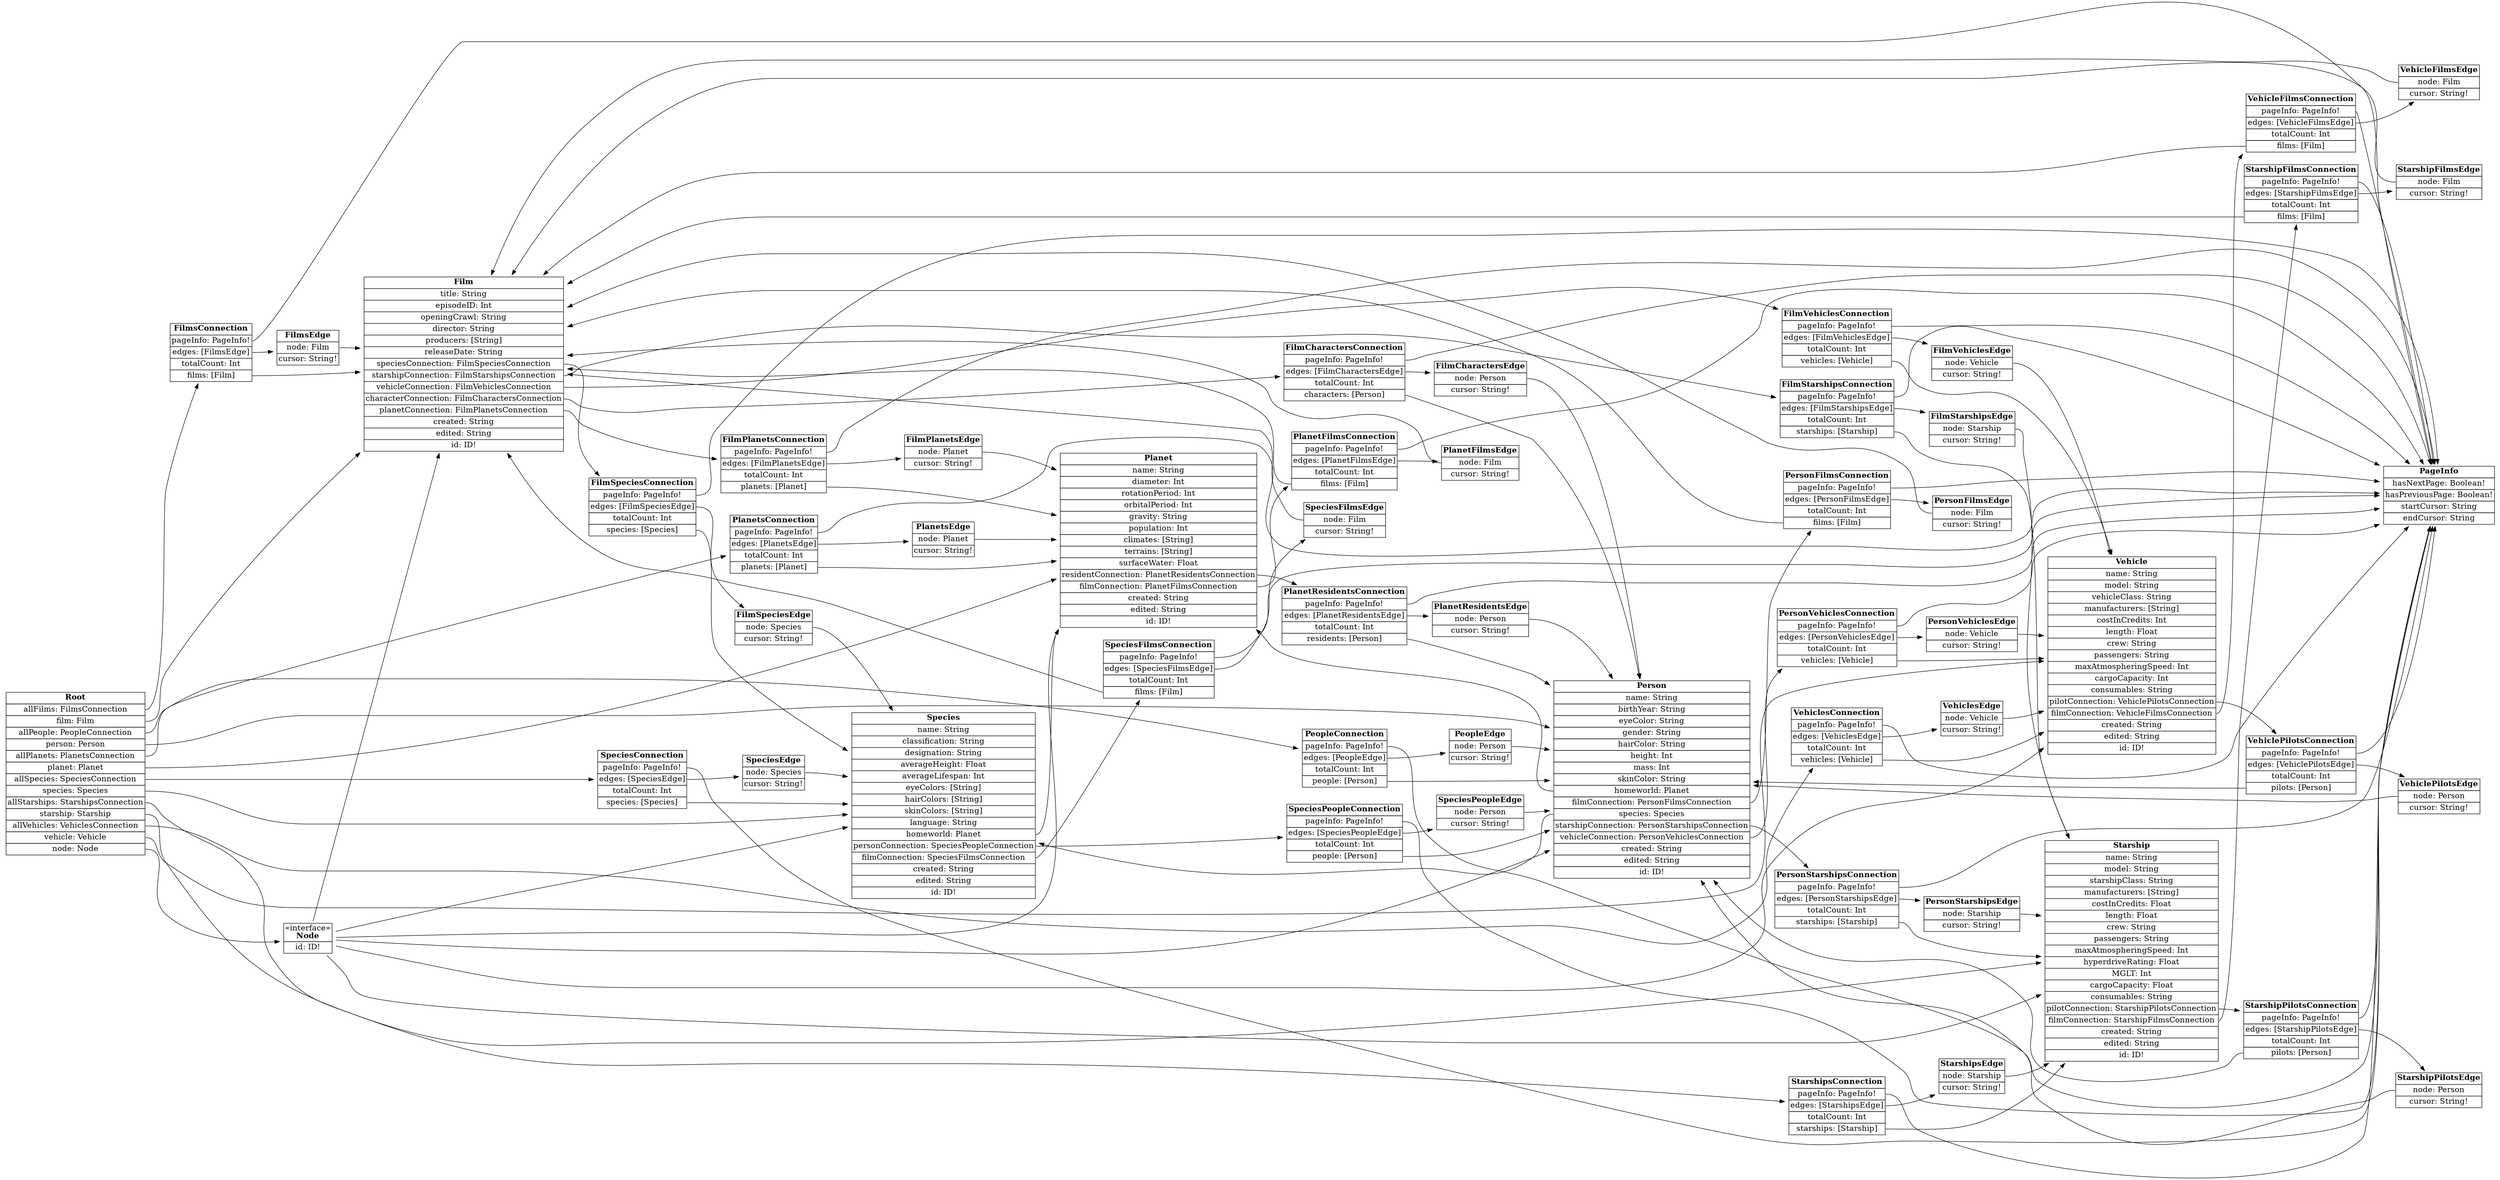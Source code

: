 digraph erd {
graph [
  rankdir = "LR"
];
node [
  fontsize = "16"
  shape = "plaintext"
];
edge [
];
"Root" [label=<<TABLE COLOR="BLACK" BORDER="0" CELLBORDER="1" CELLSPACING="0"><TR><TD PORT="__title"><FONT COLOR="BLACK"><B>Root</B></FONT></TD></TR><TR><TD ALIGN="CENTER" PORT="allFilmsport"><FONT COLOR="BLACK">allFilms: FilmsConnection</FONT></TD></TR>,<TR><TD ALIGN="CENTER" PORT="filmport"><FONT COLOR="BLACK">film: Film</FONT></TD></TR>,<TR><TD ALIGN="CENTER" PORT="allPeopleport"><FONT COLOR="BLACK">allPeople: PeopleConnection</FONT></TD></TR>,<TR><TD ALIGN="CENTER" PORT="personport"><FONT COLOR="BLACK">person: Person</FONT></TD></TR>,<TR><TD ALIGN="CENTER" PORT="allPlanetsport"><FONT COLOR="BLACK">allPlanets: PlanetsConnection</FONT></TD></TR>,<TR><TD ALIGN="CENTER" PORT="planetport"><FONT COLOR="BLACK">planet: Planet</FONT></TD></TR>,<TR><TD ALIGN="CENTER" PORT="allSpeciesport"><FONT COLOR="BLACK">allSpecies: SpeciesConnection</FONT></TD></TR>,<TR><TD ALIGN="CENTER" PORT="speciesport"><FONT COLOR="BLACK">species: Species</FONT></TD></TR>,<TR><TD ALIGN="CENTER" PORT="allStarshipsport"><FONT COLOR="BLACK">allStarships: StarshipsConnection</FONT></TD></TR>,<TR><TD ALIGN="CENTER" PORT="starshipport"><FONT COLOR="BLACK">starship: Starship</FONT></TD></TR>,<TR><TD ALIGN="CENTER" PORT="allVehiclesport"><FONT COLOR="BLACK">allVehicles: VehiclesConnection</FONT></TD></TR>,<TR><TD ALIGN="CENTER" PORT="vehicleport"><FONT COLOR="BLACK">vehicle: Vehicle</FONT></TD></TR>,<TR><TD ALIGN="CENTER" PORT="nodeport"><FONT COLOR="BLACK">node: Node</FONT></TD></TR></TABLE>>];
"FilmsConnection" [label=<<TABLE COLOR="BLACK" BORDER="0" CELLBORDER="1" CELLSPACING="0"><TR><TD PORT="__title"><FONT COLOR="BLACK"><B>FilmsConnection</B></FONT></TD></TR><TR><TD ALIGN="CENTER" PORT="pageInfoport"><FONT COLOR="BLACK">pageInfo: PageInfo!</FONT></TD></TR>,<TR><TD ALIGN="CENTER" PORT="edgesport"><FONT COLOR="BLACK">edges: [FilmsEdge]</FONT></TD></TR>,<TR><TD ALIGN="CENTER" PORT="totalCountport"><FONT COLOR="BLACK">totalCount: Int</FONT></TD></TR>,<TR><TD ALIGN="CENTER" PORT="filmsport"><FONT COLOR="BLACK">films: [Film]</FONT></TD></TR></TABLE>>];
"Film" [label=<<TABLE COLOR="BLACK" BORDER="0" CELLBORDER="1" CELLSPACING="0"><TR><TD PORT="__title"><FONT COLOR="BLACK"><B>Film</B></FONT></TD></TR><TR><TD ALIGN="CENTER" PORT="titleport"><FONT COLOR="BLACK">title: String</FONT></TD></TR>,<TR><TD ALIGN="CENTER" PORT="episodeIDport"><FONT COLOR="BLACK">episodeID: Int</FONT></TD></TR>,<TR><TD ALIGN="CENTER" PORT="openingCrawlport"><FONT COLOR="BLACK">openingCrawl: String</FONT></TD></TR>,<TR><TD ALIGN="CENTER" PORT="directorport"><FONT COLOR="BLACK">director: String</FONT></TD></TR>,<TR><TD ALIGN="CENTER" PORT="producersport"><FONT COLOR="BLACK">producers: [String]</FONT></TD></TR>,<TR><TD ALIGN="CENTER" PORT="releaseDateport"><FONT COLOR="BLACK">releaseDate: String</FONT></TD></TR>,<TR><TD ALIGN="CENTER" PORT="speciesConnectionport"><FONT COLOR="BLACK">speciesConnection: FilmSpeciesConnection</FONT></TD></TR>,<TR><TD ALIGN="CENTER" PORT="starshipConnectionport"><FONT COLOR="BLACK">starshipConnection: FilmStarshipsConnection</FONT></TD></TR>,<TR><TD ALIGN="CENTER" PORT="vehicleConnectionport"><FONT COLOR="BLACK">vehicleConnection: FilmVehiclesConnection</FONT></TD></TR>,<TR><TD ALIGN="CENTER" PORT="characterConnectionport"><FONT COLOR="BLACK">characterConnection: FilmCharactersConnection</FONT></TD></TR>,<TR><TD ALIGN="CENTER" PORT="planetConnectionport"><FONT COLOR="BLACK">planetConnection: FilmPlanetsConnection</FONT></TD></TR>,<TR><TD ALIGN="CENTER" PORT="createdport"><FONT COLOR="BLACK">created: String</FONT></TD></TR>,<TR><TD ALIGN="CENTER" PORT="editedport"><FONT COLOR="BLACK">edited: String</FONT></TD></TR>,<TR><TD ALIGN="CENTER" PORT="idport"><FONT COLOR="BLACK">id: ID!</FONT></TD></TR></TABLE>>];
"PeopleConnection" [label=<<TABLE COLOR="BLACK" BORDER="0" CELLBORDER="1" CELLSPACING="0"><TR><TD PORT="__title"><FONT COLOR="BLACK"><B>PeopleConnection</B></FONT></TD></TR><TR><TD ALIGN="CENTER" PORT="pageInfoport"><FONT COLOR="BLACK">pageInfo: PageInfo!</FONT></TD></TR>,<TR><TD ALIGN="CENTER" PORT="edgesport"><FONT COLOR="BLACK">edges: [PeopleEdge]</FONT></TD></TR>,<TR><TD ALIGN="CENTER" PORT="totalCountport"><FONT COLOR="BLACK">totalCount: Int</FONT></TD></TR>,<TR><TD ALIGN="CENTER" PORT="peopleport"><FONT COLOR="BLACK">people: [Person]</FONT></TD></TR></TABLE>>];
"Person" [label=<<TABLE COLOR="BLACK" BORDER="0" CELLBORDER="1" CELLSPACING="0"><TR><TD PORT="__title"><FONT COLOR="BLACK"><B>Person</B></FONT></TD></TR><TR><TD ALIGN="CENTER" PORT="nameport"><FONT COLOR="BLACK">name: String</FONT></TD></TR>,<TR><TD ALIGN="CENTER" PORT="birthYearport"><FONT COLOR="BLACK">birthYear: String</FONT></TD></TR>,<TR><TD ALIGN="CENTER" PORT="eyeColorport"><FONT COLOR="BLACK">eyeColor: String</FONT></TD></TR>,<TR><TD ALIGN="CENTER" PORT="genderport"><FONT COLOR="BLACK">gender: String</FONT></TD></TR>,<TR><TD ALIGN="CENTER" PORT="hairColorport"><FONT COLOR="BLACK">hairColor: String</FONT></TD></TR>,<TR><TD ALIGN="CENTER" PORT="heightport"><FONT COLOR="BLACK">height: Int</FONT></TD></TR>,<TR><TD ALIGN="CENTER" PORT="massport"><FONT COLOR="BLACK">mass: Int</FONT></TD></TR>,<TR><TD ALIGN="CENTER" PORT="skinColorport"><FONT COLOR="BLACK">skinColor: String</FONT></TD></TR>,<TR><TD ALIGN="CENTER" PORT="homeworldport"><FONT COLOR="BLACK">homeworld: Planet</FONT></TD></TR>,<TR><TD ALIGN="CENTER" PORT="filmConnectionport"><FONT COLOR="BLACK">filmConnection: PersonFilmsConnection</FONT></TD></TR>,<TR><TD ALIGN="CENTER" PORT="speciesport"><FONT COLOR="BLACK">species: Species</FONT></TD></TR>,<TR><TD ALIGN="CENTER" PORT="starshipConnectionport"><FONT COLOR="BLACK">starshipConnection: PersonStarshipsConnection</FONT></TD></TR>,<TR><TD ALIGN="CENTER" PORT="vehicleConnectionport"><FONT COLOR="BLACK">vehicleConnection: PersonVehiclesConnection</FONT></TD></TR>,<TR><TD ALIGN="CENTER" PORT="createdport"><FONT COLOR="BLACK">created: String</FONT></TD></TR>,<TR><TD ALIGN="CENTER" PORT="editedport"><FONT COLOR="BLACK">edited: String</FONT></TD></TR>,<TR><TD ALIGN="CENTER" PORT="idport"><FONT COLOR="BLACK">id: ID!</FONT></TD></TR></TABLE>>];
"PlanetsConnection" [label=<<TABLE COLOR="BLACK" BORDER="0" CELLBORDER="1" CELLSPACING="0"><TR><TD PORT="__title"><FONT COLOR="BLACK"><B>PlanetsConnection</B></FONT></TD></TR><TR><TD ALIGN="CENTER" PORT="pageInfoport"><FONT COLOR="BLACK">pageInfo: PageInfo!</FONT></TD></TR>,<TR><TD ALIGN="CENTER" PORT="edgesport"><FONT COLOR="BLACK">edges: [PlanetsEdge]</FONT></TD></TR>,<TR><TD ALIGN="CENTER" PORT="totalCountport"><FONT COLOR="BLACK">totalCount: Int</FONT></TD></TR>,<TR><TD ALIGN="CENTER" PORT="planetsport"><FONT COLOR="BLACK">planets: [Planet]</FONT></TD></TR></TABLE>>];
"Planet" [label=<<TABLE COLOR="BLACK" BORDER="0" CELLBORDER="1" CELLSPACING="0"><TR><TD PORT="__title"><FONT COLOR="BLACK"><B>Planet</B></FONT></TD></TR><TR><TD ALIGN="CENTER" PORT="nameport"><FONT COLOR="BLACK">name: String</FONT></TD></TR>,<TR><TD ALIGN="CENTER" PORT="diameterport"><FONT COLOR="BLACK">diameter: Int</FONT></TD></TR>,<TR><TD ALIGN="CENTER" PORT="rotationPeriodport"><FONT COLOR="BLACK">rotationPeriod: Int</FONT></TD></TR>,<TR><TD ALIGN="CENTER" PORT="orbitalPeriodport"><FONT COLOR="BLACK">orbitalPeriod: Int</FONT></TD></TR>,<TR><TD ALIGN="CENTER" PORT="gravityport"><FONT COLOR="BLACK">gravity: String</FONT></TD></TR>,<TR><TD ALIGN="CENTER" PORT="populationport"><FONT COLOR="BLACK">population: Int</FONT></TD></TR>,<TR><TD ALIGN="CENTER" PORT="climatesport"><FONT COLOR="BLACK">climates: [String]</FONT></TD></TR>,<TR><TD ALIGN="CENTER" PORT="terrainsport"><FONT COLOR="BLACK">terrains: [String]</FONT></TD></TR>,<TR><TD ALIGN="CENTER" PORT="surfaceWaterport"><FONT COLOR="BLACK">surfaceWater: Float</FONT></TD></TR>,<TR><TD ALIGN="CENTER" PORT="residentConnectionport"><FONT COLOR="BLACK">residentConnection: PlanetResidentsConnection</FONT></TD></TR>,<TR><TD ALIGN="CENTER" PORT="filmConnectionport"><FONT COLOR="BLACK">filmConnection: PlanetFilmsConnection</FONT></TD></TR>,<TR><TD ALIGN="CENTER" PORT="createdport"><FONT COLOR="BLACK">created: String</FONT></TD></TR>,<TR><TD ALIGN="CENTER" PORT="editedport"><FONT COLOR="BLACK">edited: String</FONT></TD></TR>,<TR><TD ALIGN="CENTER" PORT="idport"><FONT COLOR="BLACK">id: ID!</FONT></TD></TR></TABLE>>];
"SpeciesConnection" [label=<<TABLE COLOR="BLACK" BORDER="0" CELLBORDER="1" CELLSPACING="0"><TR><TD PORT="__title"><FONT COLOR="BLACK"><B>SpeciesConnection</B></FONT></TD></TR><TR><TD ALIGN="CENTER" PORT="pageInfoport"><FONT COLOR="BLACK">pageInfo: PageInfo!</FONT></TD></TR>,<TR><TD ALIGN="CENTER" PORT="edgesport"><FONT COLOR="BLACK">edges: [SpeciesEdge]</FONT></TD></TR>,<TR><TD ALIGN="CENTER" PORT="totalCountport"><FONT COLOR="BLACK">totalCount: Int</FONT></TD></TR>,<TR><TD ALIGN="CENTER" PORT="speciesport"><FONT COLOR="BLACK">species: [Species]</FONT></TD></TR></TABLE>>];
"Species" [label=<<TABLE COLOR="BLACK" BORDER="0" CELLBORDER="1" CELLSPACING="0"><TR><TD PORT="__title"><FONT COLOR="BLACK"><B>Species</B></FONT></TD></TR><TR><TD ALIGN="CENTER" PORT="nameport"><FONT COLOR="BLACK">name: String</FONT></TD></TR>,<TR><TD ALIGN="CENTER" PORT="classificationport"><FONT COLOR="BLACK">classification: String</FONT></TD></TR>,<TR><TD ALIGN="CENTER" PORT="designationport"><FONT COLOR="BLACK">designation: String</FONT></TD></TR>,<TR><TD ALIGN="CENTER" PORT="averageHeightport"><FONT COLOR="BLACK">averageHeight: Float</FONT></TD></TR>,<TR><TD ALIGN="CENTER" PORT="averageLifespanport"><FONT COLOR="BLACK">averageLifespan: Int</FONT></TD></TR>,<TR><TD ALIGN="CENTER" PORT="eyeColorsport"><FONT COLOR="BLACK">eyeColors: [String]</FONT></TD></TR>,<TR><TD ALIGN="CENTER" PORT="hairColorsport"><FONT COLOR="BLACK">hairColors: [String]</FONT></TD></TR>,<TR><TD ALIGN="CENTER" PORT="skinColorsport"><FONT COLOR="BLACK">skinColors: [String]</FONT></TD></TR>,<TR><TD ALIGN="CENTER" PORT="languageport"><FONT COLOR="BLACK">language: String</FONT></TD></TR>,<TR><TD ALIGN="CENTER" PORT="homeworldport"><FONT COLOR="BLACK">homeworld: Planet</FONT></TD></TR>,<TR><TD ALIGN="CENTER" PORT="personConnectionport"><FONT COLOR="BLACK">personConnection: SpeciesPeopleConnection</FONT></TD></TR>,<TR><TD ALIGN="CENTER" PORT="filmConnectionport"><FONT COLOR="BLACK">filmConnection: SpeciesFilmsConnection</FONT></TD></TR>,<TR><TD ALIGN="CENTER" PORT="createdport"><FONT COLOR="BLACK">created: String</FONT></TD></TR>,<TR><TD ALIGN="CENTER" PORT="editedport"><FONT COLOR="BLACK">edited: String</FONT></TD></TR>,<TR><TD ALIGN="CENTER" PORT="idport"><FONT COLOR="BLACK">id: ID!</FONT></TD></TR></TABLE>>];
"StarshipsConnection" [label=<<TABLE COLOR="BLACK" BORDER="0" CELLBORDER="1" CELLSPACING="0"><TR><TD PORT="__title"><FONT COLOR="BLACK"><B>StarshipsConnection</B></FONT></TD></TR><TR><TD ALIGN="CENTER" PORT="pageInfoport"><FONT COLOR="BLACK">pageInfo: PageInfo!</FONT></TD></TR>,<TR><TD ALIGN="CENTER" PORT="edgesport"><FONT COLOR="BLACK">edges: [StarshipsEdge]</FONT></TD></TR>,<TR><TD ALIGN="CENTER" PORT="totalCountport"><FONT COLOR="BLACK">totalCount: Int</FONT></TD></TR>,<TR><TD ALIGN="CENTER" PORT="starshipsport"><FONT COLOR="BLACK">starships: [Starship]</FONT></TD></TR></TABLE>>];
"Starship" [label=<<TABLE COLOR="BLACK" BORDER="0" CELLBORDER="1" CELLSPACING="0"><TR><TD PORT="__title"><FONT COLOR="BLACK"><B>Starship</B></FONT></TD></TR><TR><TD ALIGN="CENTER" PORT="nameport"><FONT COLOR="BLACK">name: String</FONT></TD></TR>,<TR><TD ALIGN="CENTER" PORT="modelport"><FONT COLOR="BLACK">model: String</FONT></TD></TR>,<TR><TD ALIGN="CENTER" PORT="starshipClassport"><FONT COLOR="BLACK">starshipClass: String</FONT></TD></TR>,<TR><TD ALIGN="CENTER" PORT="manufacturersport"><FONT COLOR="BLACK">manufacturers: [String]</FONT></TD></TR>,<TR><TD ALIGN="CENTER" PORT="costInCreditsport"><FONT COLOR="BLACK">costInCredits: Float</FONT></TD></TR>,<TR><TD ALIGN="CENTER" PORT="lengthport"><FONT COLOR="BLACK">length: Float</FONT></TD></TR>,<TR><TD ALIGN="CENTER" PORT="crewport"><FONT COLOR="BLACK">crew: String</FONT></TD></TR>,<TR><TD ALIGN="CENTER" PORT="passengersport"><FONT COLOR="BLACK">passengers: String</FONT></TD></TR>,<TR><TD ALIGN="CENTER" PORT="maxAtmospheringSpeedport"><FONT COLOR="BLACK">maxAtmospheringSpeed: Int</FONT></TD></TR>,<TR><TD ALIGN="CENTER" PORT="hyperdriveRatingport"><FONT COLOR="BLACK">hyperdriveRating: Float</FONT></TD></TR>,<TR><TD ALIGN="CENTER" PORT="MGLTport"><FONT COLOR="BLACK">MGLT: Int</FONT></TD></TR>,<TR><TD ALIGN="CENTER" PORT="cargoCapacityport"><FONT COLOR="BLACK">cargoCapacity: Float</FONT></TD></TR>,<TR><TD ALIGN="CENTER" PORT="consumablesport"><FONT COLOR="BLACK">consumables: String</FONT></TD></TR>,<TR><TD ALIGN="CENTER" PORT="pilotConnectionport"><FONT COLOR="BLACK">pilotConnection: StarshipPilotsConnection</FONT></TD></TR>,<TR><TD ALIGN="CENTER" PORT="filmConnectionport"><FONT COLOR="BLACK">filmConnection: StarshipFilmsConnection</FONT></TD></TR>,<TR><TD ALIGN="CENTER" PORT="createdport"><FONT COLOR="BLACK">created: String</FONT></TD></TR>,<TR><TD ALIGN="CENTER" PORT="editedport"><FONT COLOR="BLACK">edited: String</FONT></TD></TR>,<TR><TD ALIGN="CENTER" PORT="idport"><FONT COLOR="BLACK">id: ID!</FONT></TD></TR></TABLE>>];
"VehiclesConnection" [label=<<TABLE COLOR="BLACK" BORDER="0" CELLBORDER="1" CELLSPACING="0"><TR><TD PORT="__title"><FONT COLOR="BLACK"><B>VehiclesConnection</B></FONT></TD></TR><TR><TD ALIGN="CENTER" PORT="pageInfoport"><FONT COLOR="BLACK">pageInfo: PageInfo!</FONT></TD></TR>,<TR><TD ALIGN="CENTER" PORT="edgesport"><FONT COLOR="BLACK">edges: [VehiclesEdge]</FONT></TD></TR>,<TR><TD ALIGN="CENTER" PORT="totalCountport"><FONT COLOR="BLACK">totalCount: Int</FONT></TD></TR>,<TR><TD ALIGN="CENTER" PORT="vehiclesport"><FONT COLOR="BLACK">vehicles: [Vehicle]</FONT></TD></TR></TABLE>>];
"Vehicle" [label=<<TABLE COLOR="BLACK" BORDER="0" CELLBORDER="1" CELLSPACING="0"><TR><TD PORT="__title"><FONT COLOR="BLACK"><B>Vehicle</B></FONT></TD></TR><TR><TD ALIGN="CENTER" PORT="nameport"><FONT COLOR="BLACK">name: String</FONT></TD></TR>,<TR><TD ALIGN="CENTER" PORT="modelport"><FONT COLOR="BLACK">model: String</FONT></TD></TR>,<TR><TD ALIGN="CENTER" PORT="vehicleClassport"><FONT COLOR="BLACK">vehicleClass: String</FONT></TD></TR>,<TR><TD ALIGN="CENTER" PORT="manufacturersport"><FONT COLOR="BLACK">manufacturers: [String]</FONT></TD></TR>,<TR><TD ALIGN="CENTER" PORT="costInCreditsport"><FONT COLOR="BLACK">costInCredits: Int</FONT></TD></TR>,<TR><TD ALIGN="CENTER" PORT="lengthport"><FONT COLOR="BLACK">length: Float</FONT></TD></TR>,<TR><TD ALIGN="CENTER" PORT="crewport"><FONT COLOR="BLACK">crew: String</FONT></TD></TR>,<TR><TD ALIGN="CENTER" PORT="passengersport"><FONT COLOR="BLACK">passengers: String</FONT></TD></TR>,<TR><TD ALIGN="CENTER" PORT="maxAtmospheringSpeedport"><FONT COLOR="BLACK">maxAtmospheringSpeed: Int</FONT></TD></TR>,<TR><TD ALIGN="CENTER" PORT="cargoCapacityport"><FONT COLOR="BLACK">cargoCapacity: Int</FONT></TD></TR>,<TR><TD ALIGN="CENTER" PORT="consumablesport"><FONT COLOR="BLACK">consumables: String</FONT></TD></TR>,<TR><TD ALIGN="CENTER" PORT="pilotConnectionport"><FONT COLOR="BLACK">pilotConnection: VehiclePilotsConnection</FONT></TD></TR>,<TR><TD ALIGN="CENTER" PORT="filmConnectionport"><FONT COLOR="BLACK">filmConnection: VehicleFilmsConnection</FONT></TD></TR>,<TR><TD ALIGN="CENTER" PORT="createdport"><FONT COLOR="BLACK">created: String</FONT></TD></TR>,<TR><TD ALIGN="CENTER" PORT="editedport"><FONT COLOR="BLACK">edited: String</FONT></TD></TR>,<TR><TD ALIGN="CENTER" PORT="idport"><FONT COLOR="BLACK">id: ID!</FONT></TD></TR></TABLE>>];
"PageInfo" [label=<<TABLE COLOR="BLACK" BORDER="0" CELLBORDER="1" CELLSPACING="0"><TR><TD PORT="__title"><FONT COLOR="BLACK"><B>PageInfo</B></FONT></TD></TR><TR><TD ALIGN="CENTER" PORT="hasNextPageport"><FONT COLOR="BLACK">hasNextPage: Boolean!</FONT></TD></TR>,<TR><TD ALIGN="CENTER" PORT="hasPreviousPageport"><FONT COLOR="BLACK">hasPreviousPage: Boolean!</FONT></TD></TR>,<TR><TD ALIGN="CENTER" PORT="startCursorport"><FONT COLOR="BLACK">startCursor: String</FONT></TD></TR>,<TR><TD ALIGN="CENTER" PORT="endCursorport"><FONT COLOR="BLACK">endCursor: String</FONT></TD></TR></TABLE>>];
"FilmsEdge" [label=<<TABLE COLOR="BLACK" BORDER="0" CELLBORDER="1" CELLSPACING="0"><TR><TD PORT="__title"><FONT COLOR="BLACK"><B>FilmsEdge</B></FONT></TD></TR><TR><TD ALIGN="CENTER" PORT="nodeport"><FONT COLOR="BLACK">node: Film</FONT></TD></TR>,<TR><TD ALIGN="CENTER" PORT="cursorport"><FONT COLOR="BLACK">cursor: String!</FONT></TD></TR></TABLE>>];
"FilmSpeciesConnection" [label=<<TABLE COLOR="BLACK" BORDER="0" CELLBORDER="1" CELLSPACING="0"><TR><TD PORT="__title"><FONT COLOR="BLACK"><B>FilmSpeciesConnection</B></FONT></TD></TR><TR><TD ALIGN="CENTER" PORT="pageInfoport"><FONT COLOR="BLACK">pageInfo: PageInfo!</FONT></TD></TR>,<TR><TD ALIGN="CENTER" PORT="edgesport"><FONT COLOR="BLACK">edges: [FilmSpeciesEdge]</FONT></TD></TR>,<TR><TD ALIGN="CENTER" PORT="totalCountport"><FONT COLOR="BLACK">totalCount: Int</FONT></TD></TR>,<TR><TD ALIGN="CENTER" PORT="speciesport"><FONT COLOR="BLACK">species: [Species]</FONT></TD></TR></TABLE>>];
"FilmStarshipsConnection" [label=<<TABLE COLOR="BLACK" BORDER="0" CELLBORDER="1" CELLSPACING="0"><TR><TD PORT="__title"><FONT COLOR="BLACK"><B>FilmStarshipsConnection</B></FONT></TD></TR><TR><TD ALIGN="CENTER" PORT="pageInfoport"><FONT COLOR="BLACK">pageInfo: PageInfo!</FONT></TD></TR>,<TR><TD ALIGN="CENTER" PORT="edgesport"><FONT COLOR="BLACK">edges: [FilmStarshipsEdge]</FONT></TD></TR>,<TR><TD ALIGN="CENTER" PORT="totalCountport"><FONT COLOR="BLACK">totalCount: Int</FONT></TD></TR>,<TR><TD ALIGN="CENTER" PORT="starshipsport"><FONT COLOR="BLACK">starships: [Starship]</FONT></TD></TR></TABLE>>];
"FilmVehiclesConnection" [label=<<TABLE COLOR="BLACK" BORDER="0" CELLBORDER="1" CELLSPACING="0"><TR><TD PORT="__title"><FONT COLOR="BLACK"><B>FilmVehiclesConnection</B></FONT></TD></TR><TR><TD ALIGN="CENTER" PORT="pageInfoport"><FONT COLOR="BLACK">pageInfo: PageInfo!</FONT></TD></TR>,<TR><TD ALIGN="CENTER" PORT="edgesport"><FONT COLOR="BLACK">edges: [FilmVehiclesEdge]</FONT></TD></TR>,<TR><TD ALIGN="CENTER" PORT="totalCountport"><FONT COLOR="BLACK">totalCount: Int</FONT></TD></TR>,<TR><TD ALIGN="CENTER" PORT="vehiclesport"><FONT COLOR="BLACK">vehicles: [Vehicle]</FONT></TD></TR></TABLE>>];
"FilmCharactersConnection" [label=<<TABLE COLOR="BLACK" BORDER="0" CELLBORDER="1" CELLSPACING="0"><TR><TD PORT="__title"><FONT COLOR="BLACK"><B>FilmCharactersConnection</B></FONT></TD></TR><TR><TD ALIGN="CENTER" PORT="pageInfoport"><FONT COLOR="BLACK">pageInfo: PageInfo!</FONT></TD></TR>,<TR><TD ALIGN="CENTER" PORT="edgesport"><FONT COLOR="BLACK">edges: [FilmCharactersEdge]</FONT></TD></TR>,<TR><TD ALIGN="CENTER" PORT="totalCountport"><FONT COLOR="BLACK">totalCount: Int</FONT></TD></TR>,<TR><TD ALIGN="CENTER" PORT="charactersport"><FONT COLOR="BLACK">characters: [Person]</FONT></TD></TR></TABLE>>];
"FilmPlanetsConnection" [label=<<TABLE COLOR="BLACK" BORDER="0" CELLBORDER="1" CELLSPACING="0"><TR><TD PORT="__title"><FONT COLOR="BLACK"><B>FilmPlanetsConnection</B></FONT></TD></TR><TR><TD ALIGN="CENTER" PORT="pageInfoport"><FONT COLOR="BLACK">pageInfo: PageInfo!</FONT></TD></TR>,<TR><TD ALIGN="CENTER" PORT="edgesport"><FONT COLOR="BLACK">edges: [FilmPlanetsEdge]</FONT></TD></TR>,<TR><TD ALIGN="CENTER" PORT="totalCountport"><FONT COLOR="BLACK">totalCount: Int</FONT></TD></TR>,<TR><TD ALIGN="CENTER" PORT="planetsport"><FONT COLOR="BLACK">planets: [Planet]</FONT></TD></TR></TABLE>>];
"PeopleEdge" [label=<<TABLE COLOR="BLACK" BORDER="0" CELLBORDER="1" CELLSPACING="0"><TR><TD PORT="__title"><FONT COLOR="BLACK"><B>PeopleEdge</B></FONT></TD></TR><TR><TD ALIGN="CENTER" PORT="nodeport"><FONT COLOR="BLACK">node: Person</FONT></TD></TR>,<TR><TD ALIGN="CENTER" PORT="cursorport"><FONT COLOR="BLACK">cursor: String!</FONT></TD></TR></TABLE>>];
"PersonFilmsConnection" [label=<<TABLE COLOR="BLACK" BORDER="0" CELLBORDER="1" CELLSPACING="0"><TR><TD PORT="__title"><FONT COLOR="BLACK"><B>PersonFilmsConnection</B></FONT></TD></TR><TR><TD ALIGN="CENTER" PORT="pageInfoport"><FONT COLOR="BLACK">pageInfo: PageInfo!</FONT></TD></TR>,<TR><TD ALIGN="CENTER" PORT="edgesport"><FONT COLOR="BLACK">edges: [PersonFilmsEdge]</FONT></TD></TR>,<TR><TD ALIGN="CENTER" PORT="totalCountport"><FONT COLOR="BLACK">totalCount: Int</FONT></TD></TR>,<TR><TD ALIGN="CENTER" PORT="filmsport"><FONT COLOR="BLACK">films: [Film]</FONT></TD></TR></TABLE>>];
"PersonStarshipsConnection" [label=<<TABLE COLOR="BLACK" BORDER="0" CELLBORDER="1" CELLSPACING="0"><TR><TD PORT="__title"><FONT COLOR="BLACK"><B>PersonStarshipsConnection</B></FONT></TD></TR><TR><TD ALIGN="CENTER" PORT="pageInfoport"><FONT COLOR="BLACK">pageInfo: PageInfo!</FONT></TD></TR>,<TR><TD ALIGN="CENTER" PORT="edgesport"><FONT COLOR="BLACK">edges: [PersonStarshipsEdge]</FONT></TD></TR>,<TR><TD ALIGN="CENTER" PORT="totalCountport"><FONT COLOR="BLACK">totalCount: Int</FONT></TD></TR>,<TR><TD ALIGN="CENTER" PORT="starshipsport"><FONT COLOR="BLACK">starships: [Starship]</FONT></TD></TR></TABLE>>];
"PersonVehiclesConnection" [label=<<TABLE COLOR="BLACK" BORDER="0" CELLBORDER="1" CELLSPACING="0"><TR><TD PORT="__title"><FONT COLOR="BLACK"><B>PersonVehiclesConnection</B></FONT></TD></TR><TR><TD ALIGN="CENTER" PORT="pageInfoport"><FONT COLOR="BLACK">pageInfo: PageInfo!</FONT></TD></TR>,<TR><TD ALIGN="CENTER" PORT="edgesport"><FONT COLOR="BLACK">edges: [PersonVehiclesEdge]</FONT></TD></TR>,<TR><TD ALIGN="CENTER" PORT="totalCountport"><FONT COLOR="BLACK">totalCount: Int</FONT></TD></TR>,<TR><TD ALIGN="CENTER" PORT="vehiclesport"><FONT COLOR="BLACK">vehicles: [Vehicle]</FONT></TD></TR></TABLE>>];
"PlanetsEdge" [label=<<TABLE COLOR="BLACK" BORDER="0" CELLBORDER="1" CELLSPACING="0"><TR><TD PORT="__title"><FONT COLOR="BLACK"><B>PlanetsEdge</B></FONT></TD></TR><TR><TD ALIGN="CENTER" PORT="nodeport"><FONT COLOR="BLACK">node: Planet</FONT></TD></TR>,<TR><TD ALIGN="CENTER" PORT="cursorport"><FONT COLOR="BLACK">cursor: String!</FONT></TD></TR></TABLE>>];
"PlanetResidentsConnection" [label=<<TABLE COLOR="BLACK" BORDER="0" CELLBORDER="1" CELLSPACING="0"><TR><TD PORT="__title"><FONT COLOR="BLACK"><B>PlanetResidentsConnection</B></FONT></TD></TR><TR><TD ALIGN="CENTER" PORT="pageInfoport"><FONT COLOR="BLACK">pageInfo: PageInfo!</FONT></TD></TR>,<TR><TD ALIGN="CENTER" PORT="edgesport"><FONT COLOR="BLACK">edges: [PlanetResidentsEdge]</FONT></TD></TR>,<TR><TD ALIGN="CENTER" PORT="totalCountport"><FONT COLOR="BLACK">totalCount: Int</FONT></TD></TR>,<TR><TD ALIGN="CENTER" PORT="residentsport"><FONT COLOR="BLACK">residents: [Person]</FONT></TD></TR></TABLE>>];
"PlanetFilmsConnection" [label=<<TABLE COLOR="BLACK" BORDER="0" CELLBORDER="1" CELLSPACING="0"><TR><TD PORT="__title"><FONT COLOR="BLACK"><B>PlanetFilmsConnection</B></FONT></TD></TR><TR><TD ALIGN="CENTER" PORT="pageInfoport"><FONT COLOR="BLACK">pageInfo: PageInfo!</FONT></TD></TR>,<TR><TD ALIGN="CENTER" PORT="edgesport"><FONT COLOR="BLACK">edges: [PlanetFilmsEdge]</FONT></TD></TR>,<TR><TD ALIGN="CENTER" PORT="totalCountport"><FONT COLOR="BLACK">totalCount: Int</FONT></TD></TR>,<TR><TD ALIGN="CENTER" PORT="filmsport"><FONT COLOR="BLACK">films: [Film]</FONT></TD></TR></TABLE>>];
"SpeciesEdge" [label=<<TABLE COLOR="BLACK" BORDER="0" CELLBORDER="1" CELLSPACING="0"><TR><TD PORT="__title"><FONT COLOR="BLACK"><B>SpeciesEdge</B></FONT></TD></TR><TR><TD ALIGN="CENTER" PORT="nodeport"><FONT COLOR="BLACK">node: Species</FONT></TD></TR>,<TR><TD ALIGN="CENTER" PORT="cursorport"><FONT COLOR="BLACK">cursor: String!</FONT></TD></TR></TABLE>>];
"SpeciesPeopleConnection" [label=<<TABLE COLOR="BLACK" BORDER="0" CELLBORDER="1" CELLSPACING="0"><TR><TD PORT="__title"><FONT COLOR="BLACK"><B>SpeciesPeopleConnection</B></FONT></TD></TR><TR><TD ALIGN="CENTER" PORT="pageInfoport"><FONT COLOR="BLACK">pageInfo: PageInfo!</FONT></TD></TR>,<TR><TD ALIGN="CENTER" PORT="edgesport"><FONT COLOR="BLACK">edges: [SpeciesPeopleEdge]</FONT></TD></TR>,<TR><TD ALIGN="CENTER" PORT="totalCountport"><FONT COLOR="BLACK">totalCount: Int</FONT></TD></TR>,<TR><TD ALIGN="CENTER" PORT="peopleport"><FONT COLOR="BLACK">people: [Person]</FONT></TD></TR></TABLE>>];
"SpeciesFilmsConnection" [label=<<TABLE COLOR="BLACK" BORDER="0" CELLBORDER="1" CELLSPACING="0"><TR><TD PORT="__title"><FONT COLOR="BLACK"><B>SpeciesFilmsConnection</B></FONT></TD></TR><TR><TD ALIGN="CENTER" PORT="pageInfoport"><FONT COLOR="BLACK">pageInfo: PageInfo!</FONT></TD></TR>,<TR><TD ALIGN="CENTER" PORT="edgesport"><FONT COLOR="BLACK">edges: [SpeciesFilmsEdge]</FONT></TD></TR>,<TR><TD ALIGN="CENTER" PORT="totalCountport"><FONT COLOR="BLACK">totalCount: Int</FONT></TD></TR>,<TR><TD ALIGN="CENTER" PORT="filmsport"><FONT COLOR="BLACK">films: [Film]</FONT></TD></TR></TABLE>>];
"StarshipsEdge" [label=<<TABLE COLOR="BLACK" BORDER="0" CELLBORDER="1" CELLSPACING="0"><TR><TD PORT="__title"><FONT COLOR="BLACK"><B>StarshipsEdge</B></FONT></TD></TR><TR><TD ALIGN="CENTER" PORT="nodeport"><FONT COLOR="BLACK">node: Starship</FONT></TD></TR>,<TR><TD ALIGN="CENTER" PORT="cursorport"><FONT COLOR="BLACK">cursor: String!</FONT></TD></TR></TABLE>>];
"StarshipPilotsConnection" [label=<<TABLE COLOR="BLACK" BORDER="0" CELLBORDER="1" CELLSPACING="0"><TR><TD PORT="__title"><FONT COLOR="BLACK"><B>StarshipPilotsConnection</B></FONT></TD></TR><TR><TD ALIGN="CENTER" PORT="pageInfoport"><FONT COLOR="BLACK">pageInfo: PageInfo!</FONT></TD></TR>,<TR><TD ALIGN="CENTER" PORT="edgesport"><FONT COLOR="BLACK">edges: [StarshipPilotsEdge]</FONT></TD></TR>,<TR><TD ALIGN="CENTER" PORT="totalCountport"><FONT COLOR="BLACK">totalCount: Int</FONT></TD></TR>,<TR><TD ALIGN="CENTER" PORT="pilotsport"><FONT COLOR="BLACK">pilots: [Person]</FONT></TD></TR></TABLE>>];
"StarshipFilmsConnection" [label=<<TABLE COLOR="BLACK" BORDER="0" CELLBORDER="1" CELLSPACING="0"><TR><TD PORT="__title"><FONT COLOR="BLACK"><B>StarshipFilmsConnection</B></FONT></TD></TR><TR><TD ALIGN="CENTER" PORT="pageInfoport"><FONT COLOR="BLACK">pageInfo: PageInfo!</FONT></TD></TR>,<TR><TD ALIGN="CENTER" PORT="edgesport"><FONT COLOR="BLACK">edges: [StarshipFilmsEdge]</FONT></TD></TR>,<TR><TD ALIGN="CENTER" PORT="totalCountport"><FONT COLOR="BLACK">totalCount: Int</FONT></TD></TR>,<TR><TD ALIGN="CENTER" PORT="filmsport"><FONT COLOR="BLACK">films: [Film]</FONT></TD></TR></TABLE>>];
"VehiclesEdge" [label=<<TABLE COLOR="BLACK" BORDER="0" CELLBORDER="1" CELLSPACING="0"><TR><TD PORT="__title"><FONT COLOR="BLACK"><B>VehiclesEdge</B></FONT></TD></TR><TR><TD ALIGN="CENTER" PORT="nodeport"><FONT COLOR="BLACK">node: Vehicle</FONT></TD></TR>,<TR><TD ALIGN="CENTER" PORT="cursorport"><FONT COLOR="BLACK">cursor: String!</FONT></TD></TR></TABLE>>];
"VehiclePilotsConnection" [label=<<TABLE COLOR="BLACK" BORDER="0" CELLBORDER="1" CELLSPACING="0"><TR><TD PORT="__title"><FONT COLOR="BLACK"><B>VehiclePilotsConnection</B></FONT></TD></TR><TR><TD ALIGN="CENTER" PORT="pageInfoport"><FONT COLOR="BLACK">pageInfo: PageInfo!</FONT></TD></TR>,<TR><TD ALIGN="CENTER" PORT="edgesport"><FONT COLOR="BLACK">edges: [VehiclePilotsEdge]</FONT></TD></TR>,<TR><TD ALIGN="CENTER" PORT="totalCountport"><FONT COLOR="BLACK">totalCount: Int</FONT></TD></TR>,<TR><TD ALIGN="CENTER" PORT="pilotsport"><FONT COLOR="BLACK">pilots: [Person]</FONT></TD></TR></TABLE>>];
"VehicleFilmsConnection" [label=<<TABLE COLOR="BLACK" BORDER="0" CELLBORDER="1" CELLSPACING="0"><TR><TD PORT="__title"><FONT COLOR="BLACK"><B>VehicleFilmsConnection</B></FONT></TD></TR><TR><TD ALIGN="CENTER" PORT="pageInfoport"><FONT COLOR="BLACK">pageInfo: PageInfo!</FONT></TD></TR>,<TR><TD ALIGN="CENTER" PORT="edgesport"><FONT COLOR="BLACK">edges: [VehicleFilmsEdge]</FONT></TD></TR>,<TR><TD ALIGN="CENTER" PORT="totalCountport"><FONT COLOR="BLACK">totalCount: Int</FONT></TD></TR>,<TR><TD ALIGN="CENTER" PORT="filmsport"><FONT COLOR="BLACK">films: [Film]</FONT></TD></TR></TABLE>>];
"FilmSpeciesEdge" [label=<<TABLE COLOR="BLACK" BORDER="0" CELLBORDER="1" CELLSPACING="0"><TR><TD PORT="__title"><FONT COLOR="BLACK"><B>FilmSpeciesEdge</B></FONT></TD></TR><TR><TD ALIGN="CENTER" PORT="nodeport"><FONT COLOR="BLACK">node: Species</FONT></TD></TR>,<TR><TD ALIGN="CENTER" PORT="cursorport"><FONT COLOR="BLACK">cursor: String!</FONT></TD></TR></TABLE>>];
"FilmStarshipsEdge" [label=<<TABLE COLOR="BLACK" BORDER="0" CELLBORDER="1" CELLSPACING="0"><TR><TD PORT="__title"><FONT COLOR="BLACK"><B>FilmStarshipsEdge</B></FONT></TD></TR><TR><TD ALIGN="CENTER" PORT="nodeport"><FONT COLOR="BLACK">node: Starship</FONT></TD></TR>,<TR><TD ALIGN="CENTER" PORT="cursorport"><FONT COLOR="BLACK">cursor: String!</FONT></TD></TR></TABLE>>];
"FilmVehiclesEdge" [label=<<TABLE COLOR="BLACK" BORDER="0" CELLBORDER="1" CELLSPACING="0"><TR><TD PORT="__title"><FONT COLOR="BLACK"><B>FilmVehiclesEdge</B></FONT></TD></TR><TR><TD ALIGN="CENTER" PORT="nodeport"><FONT COLOR="BLACK">node: Vehicle</FONT></TD></TR>,<TR><TD ALIGN="CENTER" PORT="cursorport"><FONT COLOR="BLACK">cursor: String!</FONT></TD></TR></TABLE>>];
"FilmCharactersEdge" [label=<<TABLE COLOR="BLACK" BORDER="0" CELLBORDER="1" CELLSPACING="0"><TR><TD PORT="__title"><FONT COLOR="BLACK"><B>FilmCharactersEdge</B></FONT></TD></TR><TR><TD ALIGN="CENTER" PORT="nodeport"><FONT COLOR="BLACK">node: Person</FONT></TD></TR>,<TR><TD ALIGN="CENTER" PORT="cursorport"><FONT COLOR="BLACK">cursor: String!</FONT></TD></TR></TABLE>>];
"FilmPlanetsEdge" [label=<<TABLE COLOR="BLACK" BORDER="0" CELLBORDER="1" CELLSPACING="0"><TR><TD PORT="__title"><FONT COLOR="BLACK"><B>FilmPlanetsEdge</B></FONT></TD></TR><TR><TD ALIGN="CENTER" PORT="nodeport"><FONT COLOR="BLACK">node: Planet</FONT></TD></TR>,<TR><TD ALIGN="CENTER" PORT="cursorport"><FONT COLOR="BLACK">cursor: String!</FONT></TD></TR></TABLE>>];
"PersonFilmsEdge" [label=<<TABLE COLOR="BLACK" BORDER="0" CELLBORDER="1" CELLSPACING="0"><TR><TD PORT="__title"><FONT COLOR="BLACK"><B>PersonFilmsEdge</B></FONT></TD></TR><TR><TD ALIGN="CENTER" PORT="nodeport"><FONT COLOR="BLACK">node: Film</FONT></TD></TR>,<TR><TD ALIGN="CENTER" PORT="cursorport"><FONT COLOR="BLACK">cursor: String!</FONT></TD></TR></TABLE>>];
"PersonStarshipsEdge" [label=<<TABLE COLOR="BLACK" BORDER="0" CELLBORDER="1" CELLSPACING="0"><TR><TD PORT="__title"><FONT COLOR="BLACK"><B>PersonStarshipsEdge</B></FONT></TD></TR><TR><TD ALIGN="CENTER" PORT="nodeport"><FONT COLOR="BLACK">node: Starship</FONT></TD></TR>,<TR><TD ALIGN="CENTER" PORT="cursorport"><FONT COLOR="BLACK">cursor: String!</FONT></TD></TR></TABLE>>];
"PersonVehiclesEdge" [label=<<TABLE COLOR="BLACK" BORDER="0" CELLBORDER="1" CELLSPACING="0"><TR><TD PORT="__title"><FONT COLOR="BLACK"><B>PersonVehiclesEdge</B></FONT></TD></TR><TR><TD ALIGN="CENTER" PORT="nodeport"><FONT COLOR="BLACK">node: Vehicle</FONT></TD></TR>,<TR><TD ALIGN="CENTER" PORT="cursorport"><FONT COLOR="BLACK">cursor: String!</FONT></TD></TR></TABLE>>];
"PlanetResidentsEdge" [label=<<TABLE COLOR="BLACK" BORDER="0" CELLBORDER="1" CELLSPACING="0"><TR><TD PORT="__title"><FONT COLOR="BLACK"><B>PlanetResidentsEdge</B></FONT></TD></TR><TR><TD ALIGN="CENTER" PORT="nodeport"><FONT COLOR="BLACK">node: Person</FONT></TD></TR>,<TR><TD ALIGN="CENTER" PORT="cursorport"><FONT COLOR="BLACK">cursor: String!</FONT></TD></TR></TABLE>>];
"PlanetFilmsEdge" [label=<<TABLE COLOR="BLACK" BORDER="0" CELLBORDER="1" CELLSPACING="0"><TR><TD PORT="__title"><FONT COLOR="BLACK"><B>PlanetFilmsEdge</B></FONT></TD></TR><TR><TD ALIGN="CENTER" PORT="nodeport"><FONT COLOR="BLACK">node: Film</FONT></TD></TR>,<TR><TD ALIGN="CENTER" PORT="cursorport"><FONT COLOR="BLACK">cursor: String!</FONT></TD></TR></TABLE>>];
"SpeciesPeopleEdge" [label=<<TABLE COLOR="BLACK" BORDER="0" CELLBORDER="1" CELLSPACING="0"><TR><TD PORT="__title"><FONT COLOR="BLACK"><B>SpeciesPeopleEdge</B></FONT></TD></TR><TR><TD ALIGN="CENTER" PORT="nodeport"><FONT COLOR="BLACK">node: Person</FONT></TD></TR>,<TR><TD ALIGN="CENTER" PORT="cursorport"><FONT COLOR="BLACK">cursor: String!</FONT></TD></TR></TABLE>>];
"SpeciesFilmsEdge" [label=<<TABLE COLOR="BLACK" BORDER="0" CELLBORDER="1" CELLSPACING="0"><TR><TD PORT="__title"><FONT COLOR="BLACK"><B>SpeciesFilmsEdge</B></FONT></TD></TR><TR><TD ALIGN="CENTER" PORT="nodeport"><FONT COLOR="BLACK">node: Film</FONT></TD></TR>,<TR><TD ALIGN="CENTER" PORT="cursorport"><FONT COLOR="BLACK">cursor: String!</FONT></TD></TR></TABLE>>];
"StarshipPilotsEdge" [label=<<TABLE COLOR="BLACK" BORDER="0" CELLBORDER="1" CELLSPACING="0"><TR><TD PORT="__title"><FONT COLOR="BLACK"><B>StarshipPilotsEdge</B></FONT></TD></TR><TR><TD ALIGN="CENTER" PORT="nodeport"><FONT COLOR="BLACK">node: Person</FONT></TD></TR>,<TR><TD ALIGN="CENTER" PORT="cursorport"><FONT COLOR="BLACK">cursor: String!</FONT></TD></TR></TABLE>>];
"StarshipFilmsEdge" [label=<<TABLE COLOR="BLACK" BORDER="0" CELLBORDER="1" CELLSPACING="0"><TR><TD PORT="__title"><FONT COLOR="BLACK"><B>StarshipFilmsEdge</B></FONT></TD></TR><TR><TD ALIGN="CENTER" PORT="nodeport"><FONT COLOR="BLACK">node: Film</FONT></TD></TR>,<TR><TD ALIGN="CENTER" PORT="cursorport"><FONT COLOR="BLACK">cursor: String!</FONT></TD></TR></TABLE>>];
"VehiclePilotsEdge" [label=<<TABLE COLOR="BLACK" BORDER="0" CELLBORDER="1" CELLSPACING="0"><TR><TD PORT="__title"><FONT COLOR="BLACK"><B>VehiclePilotsEdge</B></FONT></TD></TR><TR><TD ALIGN="CENTER" PORT="nodeport"><FONT COLOR="BLACK">node: Person</FONT></TD></TR>,<TR><TD ALIGN="CENTER" PORT="cursorport"><FONT COLOR="BLACK">cursor: String!</FONT></TD></TR></TABLE>>];
"VehicleFilmsEdge" [label=<<TABLE COLOR="BLACK" BORDER="0" CELLBORDER="1" CELLSPACING="0"><TR><TD PORT="__title"><FONT COLOR="BLACK"><B>VehicleFilmsEdge</B></FONT></TD></TR><TR><TD ALIGN="CENTER" PORT="nodeport"><FONT COLOR="BLACK">node: Film</FONT></TD></TR>,<TR><TD ALIGN="CENTER" PORT="cursorport"><FONT COLOR="BLACK">cursor: String!</FONT></TD></TR></TABLE>>];



"Node" [label=<<TABLE COLOR="BLACK" BORDER="0" CELLBORDER="1" CELLSPACING="0"><TR><TD PORT="__title"><FONT COLOR="BLACK">&laquo;interface&raquo;<BR/><B>Node</B></FONT></TD></TR><TR><TD ALIGN="CENTER" PORT="idport"><FONT COLOR="BLACK">id: ID!</FONT></TD></TR></TABLE>>];







"Root":allFilmsport -> "FilmsConnection" [color="BLACK" fontcolor="BLACK"];
"Root":filmport -> "Film" [color="BLACK" fontcolor="BLACK"];
"Root":allPeopleport -> "PeopleConnection" [color="BLACK" fontcolor="BLACK"];
"Root":personport -> "Person" [color="BLACK" fontcolor="BLACK"];
"Root":allPlanetsport -> "PlanetsConnection" [color="BLACK" fontcolor="BLACK"];
"Root":planetport -> "Planet" [color="BLACK" fontcolor="BLACK"];
"Root":allSpeciesport -> "SpeciesConnection" [color="BLACK" fontcolor="BLACK"];
"Root":speciesport -> "Species" [color="BLACK" fontcolor="BLACK"];
"Root":allStarshipsport -> "StarshipsConnection" [color="BLACK" fontcolor="BLACK"];
"Root":starshipport -> "Starship" [color="BLACK" fontcolor="BLACK"];
"Root":allVehiclesport -> "VehiclesConnection" [color="BLACK" fontcolor="BLACK"];
"Root":vehicleport -> "Vehicle" [color="BLACK" fontcolor="BLACK"];
"Root":nodeport -> "Node" [color="BLACK" fontcolor="BLACK"];
"FilmsConnection":pageInfoport -> "PageInfo" [color="BLACK" fontcolor="BLACK"];
"FilmsConnection":edgesport -> "FilmsEdge" [color="BLACK" fontcolor="BLACK"];
"FilmsConnection":filmsport -> "Film" [color="BLACK" fontcolor="BLACK"];
"Film":speciesConnectionport -> "FilmSpeciesConnection" [color="BLACK" fontcolor="BLACK"];
"Film":starshipConnectionport -> "FilmStarshipsConnection" [color="BLACK" fontcolor="BLACK"];
"Film":vehicleConnectionport -> "FilmVehiclesConnection" [color="BLACK" fontcolor="BLACK"];
"Film":characterConnectionport -> "FilmCharactersConnection" [color="BLACK" fontcolor="BLACK"];
"Film":planetConnectionport -> "FilmPlanetsConnection" [color="BLACK" fontcolor="BLACK"];
"PeopleConnection":pageInfoport -> "PageInfo" [color="BLACK" fontcolor="BLACK"];
"PeopleConnection":edgesport -> "PeopleEdge" [color="BLACK" fontcolor="BLACK"];
"PeopleConnection":peopleport -> "Person" [color="BLACK" fontcolor="BLACK"];
"Person":homeworldport -> "Planet" [color="BLACK" fontcolor="BLACK"];
"Person":filmConnectionport -> "PersonFilmsConnection" [color="BLACK" fontcolor="BLACK"];
"Person":speciesport -> "Species" [color="BLACK" fontcolor="BLACK"];
"Person":starshipConnectionport -> "PersonStarshipsConnection" [color="BLACK" fontcolor="BLACK"];
"Person":vehicleConnectionport -> "PersonVehiclesConnection" [color="BLACK" fontcolor="BLACK"];
"PlanetsConnection":pageInfoport -> "PageInfo" [color="BLACK" fontcolor="BLACK"];
"PlanetsConnection":edgesport -> "PlanetsEdge" [color="BLACK" fontcolor="BLACK"];
"PlanetsConnection":planetsport -> "Planet" [color="BLACK" fontcolor="BLACK"];
"Planet":residentConnectionport -> "PlanetResidentsConnection" [color="BLACK" fontcolor="BLACK"];
"Planet":filmConnectionport -> "PlanetFilmsConnection" [color="BLACK" fontcolor="BLACK"];
"SpeciesConnection":pageInfoport -> "PageInfo" [color="BLACK" fontcolor="BLACK"];
"SpeciesConnection":edgesport -> "SpeciesEdge" [color="BLACK" fontcolor="BLACK"];
"SpeciesConnection":speciesport -> "Species" [color="BLACK" fontcolor="BLACK"];
"Species":homeworldport -> "Planet" [color="BLACK" fontcolor="BLACK"];
"Species":personConnectionport -> "SpeciesPeopleConnection" [color="BLACK" fontcolor="BLACK"];
"Species":filmConnectionport -> "SpeciesFilmsConnection" [color="BLACK" fontcolor="BLACK"];
"StarshipsConnection":pageInfoport -> "PageInfo" [color="BLACK" fontcolor="BLACK"];
"StarshipsConnection":edgesport -> "StarshipsEdge" [color="BLACK" fontcolor="BLACK"];
"StarshipsConnection":starshipsport -> "Starship" [color="BLACK" fontcolor="BLACK"];
"Starship":pilotConnectionport -> "StarshipPilotsConnection" [color="BLACK" fontcolor="BLACK"];
"Starship":filmConnectionport -> "StarshipFilmsConnection" [color="BLACK" fontcolor="BLACK"];
"VehiclesConnection":pageInfoport -> "PageInfo" [color="BLACK" fontcolor="BLACK"];
"VehiclesConnection":edgesport -> "VehiclesEdge" [color="BLACK" fontcolor="BLACK"];
"VehiclesConnection":vehiclesport -> "Vehicle" [color="BLACK" fontcolor="BLACK"];
"Vehicle":pilotConnectionport -> "VehiclePilotsConnection" [color="BLACK" fontcolor="BLACK"];
"Vehicle":filmConnectionport -> "VehicleFilmsConnection" [color="BLACK" fontcolor="BLACK"];
"FilmsEdge":nodeport -> "Film" [color="BLACK" fontcolor="BLACK"];
"FilmSpeciesConnection":pageInfoport -> "PageInfo" [color="BLACK" fontcolor="BLACK"];
"FilmSpeciesConnection":edgesport -> "FilmSpeciesEdge" [color="BLACK" fontcolor="BLACK"];
"FilmSpeciesConnection":speciesport -> "Species" [color="BLACK" fontcolor="BLACK"];
"FilmStarshipsConnection":pageInfoport -> "PageInfo" [color="BLACK" fontcolor="BLACK"];
"FilmStarshipsConnection":edgesport -> "FilmStarshipsEdge" [color="BLACK" fontcolor="BLACK"];
"FilmStarshipsConnection":starshipsport -> "Starship" [color="BLACK" fontcolor="BLACK"];
"FilmVehiclesConnection":pageInfoport -> "PageInfo" [color="BLACK" fontcolor="BLACK"];
"FilmVehiclesConnection":edgesport -> "FilmVehiclesEdge" [color="BLACK" fontcolor="BLACK"];
"FilmVehiclesConnection":vehiclesport -> "Vehicle" [color="BLACK" fontcolor="BLACK"];
"FilmCharactersConnection":pageInfoport -> "PageInfo" [color="BLACK" fontcolor="BLACK"];
"FilmCharactersConnection":edgesport -> "FilmCharactersEdge" [color="BLACK" fontcolor="BLACK"];
"FilmCharactersConnection":charactersport -> "Person" [color="BLACK" fontcolor="BLACK"];
"FilmPlanetsConnection":pageInfoport -> "PageInfo" [color="BLACK" fontcolor="BLACK"];
"FilmPlanetsConnection":edgesport -> "FilmPlanetsEdge" [color="BLACK" fontcolor="BLACK"];
"FilmPlanetsConnection":planetsport -> "Planet" [color="BLACK" fontcolor="BLACK"];
"PeopleEdge":nodeport -> "Person" [color="BLACK" fontcolor="BLACK"];
"PersonFilmsConnection":pageInfoport -> "PageInfo" [color="BLACK" fontcolor="BLACK"];
"PersonFilmsConnection":edgesport -> "PersonFilmsEdge" [color="BLACK" fontcolor="BLACK"];
"PersonFilmsConnection":filmsport -> "Film" [color="BLACK" fontcolor="BLACK"];
"PersonStarshipsConnection":pageInfoport -> "PageInfo" [color="BLACK" fontcolor="BLACK"];
"PersonStarshipsConnection":edgesport -> "PersonStarshipsEdge" [color="BLACK" fontcolor="BLACK"];
"PersonStarshipsConnection":starshipsport -> "Starship" [color="BLACK" fontcolor="BLACK"];
"PersonVehiclesConnection":pageInfoport -> "PageInfo" [color="BLACK" fontcolor="BLACK"];
"PersonVehiclesConnection":edgesport -> "PersonVehiclesEdge" [color="BLACK" fontcolor="BLACK"];
"PersonVehiclesConnection":vehiclesport -> "Vehicle" [color="BLACK" fontcolor="BLACK"];
"PlanetsEdge":nodeport -> "Planet" [color="BLACK" fontcolor="BLACK"];
"PlanetResidentsConnection":pageInfoport -> "PageInfo" [color="BLACK" fontcolor="BLACK"];
"PlanetResidentsConnection":edgesport -> "PlanetResidentsEdge" [color="BLACK" fontcolor="BLACK"];
"PlanetResidentsConnection":residentsport -> "Person" [color="BLACK" fontcolor="BLACK"];
"PlanetFilmsConnection":pageInfoport -> "PageInfo" [color="BLACK" fontcolor="BLACK"];
"PlanetFilmsConnection":edgesport -> "PlanetFilmsEdge" [color="BLACK" fontcolor="BLACK"];
"PlanetFilmsConnection":filmsport -> "Film" [color="BLACK" fontcolor="BLACK"];
"SpeciesEdge":nodeport -> "Species" [color="BLACK" fontcolor="BLACK"];
"SpeciesPeopleConnection":pageInfoport -> "PageInfo" [color="BLACK" fontcolor="BLACK"];
"SpeciesPeopleConnection":edgesport -> "SpeciesPeopleEdge" [color="BLACK" fontcolor="BLACK"];
"SpeciesPeopleConnection":peopleport -> "Person" [color="BLACK" fontcolor="BLACK"];
"SpeciesFilmsConnection":pageInfoport -> "PageInfo" [color="BLACK" fontcolor="BLACK"];
"SpeciesFilmsConnection":edgesport -> "SpeciesFilmsEdge" [color="BLACK" fontcolor="BLACK"];
"SpeciesFilmsConnection":filmsport -> "Film" [color="BLACK" fontcolor="BLACK"];
"StarshipsEdge":nodeport -> "Starship" [color="BLACK" fontcolor="BLACK"];
"StarshipPilotsConnection":pageInfoport -> "PageInfo" [color="BLACK" fontcolor="BLACK"];
"StarshipPilotsConnection":edgesport -> "StarshipPilotsEdge" [color="BLACK" fontcolor="BLACK"];
"StarshipPilotsConnection":pilotsport -> "Person" [color="BLACK" fontcolor="BLACK"];
"StarshipFilmsConnection":pageInfoport -> "PageInfo" [color="BLACK" fontcolor="BLACK"];
"StarshipFilmsConnection":edgesport -> "StarshipFilmsEdge" [color="BLACK" fontcolor="BLACK"];
"StarshipFilmsConnection":filmsport -> "Film" [color="BLACK" fontcolor="BLACK"];
"VehiclesEdge":nodeport -> "Vehicle" [color="BLACK" fontcolor="BLACK"];
"VehiclePilotsConnection":pageInfoport -> "PageInfo" [color="BLACK" fontcolor="BLACK"];
"VehiclePilotsConnection":edgesport -> "VehiclePilotsEdge" [color="BLACK" fontcolor="BLACK"];
"VehiclePilotsConnection":pilotsport -> "Person" [color="BLACK" fontcolor="BLACK"];
"VehicleFilmsConnection":pageInfoport -> "PageInfo" [color="BLACK" fontcolor="BLACK"];
"VehicleFilmsConnection":edgesport -> "VehicleFilmsEdge" [color="BLACK" fontcolor="BLACK"];
"VehicleFilmsConnection":filmsport -> "Film" [color="BLACK" fontcolor="BLACK"];
"FilmSpeciesEdge":nodeport -> "Species" [color="BLACK" fontcolor="BLACK"];
"FilmStarshipsEdge":nodeport -> "Starship" [color="BLACK" fontcolor="BLACK"];
"FilmVehiclesEdge":nodeport -> "Vehicle" [color="BLACK" fontcolor="BLACK"];
"FilmCharactersEdge":nodeport -> "Person" [color="BLACK" fontcolor="BLACK"];
"FilmPlanetsEdge":nodeport -> "Planet" [color="BLACK" fontcolor="BLACK"];
"PersonFilmsEdge":nodeport -> "Film" [color="BLACK" fontcolor="BLACK"];
"PersonStarshipsEdge":nodeport -> "Starship" [color="BLACK" fontcolor="BLACK"];
"PersonVehiclesEdge":nodeport -> "Vehicle" [color="BLACK" fontcolor="BLACK"];
"PlanetResidentsEdge":nodeport -> "Person" [color="BLACK" fontcolor="BLACK"];
"PlanetFilmsEdge":nodeport -> "Film" [color="BLACK" fontcolor="BLACK"];
"SpeciesPeopleEdge":nodeport -> "Person" [color="BLACK" fontcolor="BLACK"];
"SpeciesFilmsEdge":nodeport -> "Film" [color="BLACK" fontcolor="BLACK"];
"StarshipPilotsEdge":nodeport -> "Person" [color="BLACK" fontcolor="BLACK"];
"StarshipFilmsEdge":nodeport -> "Film" [color="BLACK" fontcolor="BLACK"];
"VehiclePilotsEdge":nodeport -> "Person" [color="BLACK" fontcolor="BLACK"];
"VehicleFilmsEdge":nodeport -> "Film" [color="BLACK" fontcolor="BLACK"];
"Node" -> "Planet" [color="BLACK" fontcolor="BLACK"];
"Node" -> "Species" [color="BLACK" fontcolor="BLACK"];
"Node" -> "Starship" [color="BLACK" fontcolor="BLACK"];
"Node" -> "Vehicle" [color="BLACK" fontcolor="BLACK"];
"Node" -> "Person" [color="BLACK" fontcolor="BLACK"];
"Node" -> "Film" [color="BLACK" fontcolor="BLACK"];


}
